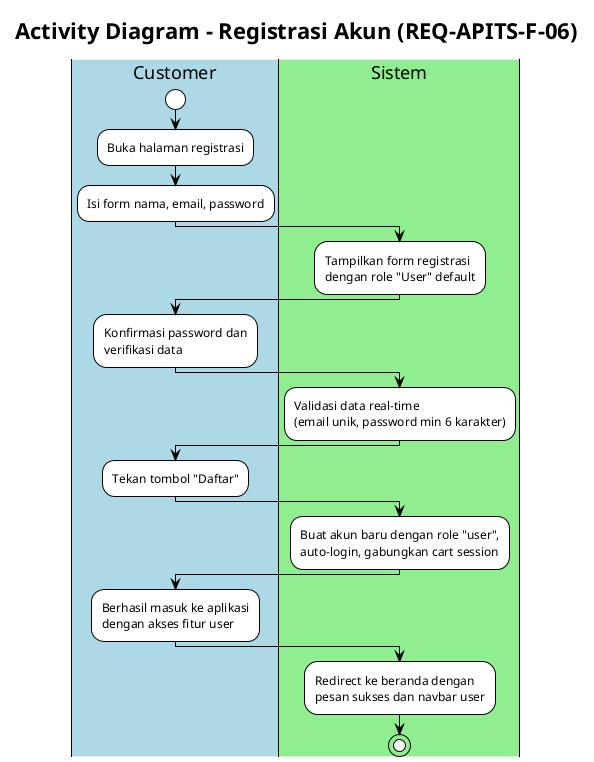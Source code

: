 @startuml Activity_Diagram_Registrasi_Akun
!theme plain
title Activity Diagram - Registrasi Akun (REQ-APITS-F-06)

|#LightBlue|Customer|
|#LightGreen|Sistem|
|Customer|
start
:Buka halaman registrasi;
:Isi form nama, email, password;

|Sistem|
:Tampilkan form registrasi
dengan role "User" default;

|Customer|
:Konfirmasi password dan
verifikasi data;

|Sistem|
:Validasi data real-time
(email unik, password min 6 karakter);

|Customer|
:Tekan tombol "Daftar";

|Sistem|
:Buat akun baru dengan role "user",
auto-login, gabungkan cart session;

|Customer|
:Berhasil masuk ke aplikasi
dengan akses fitur user;

|Sistem|
:Redirect ke beranda dengan
pesan sukses dan navbar user;

stop

@enduml